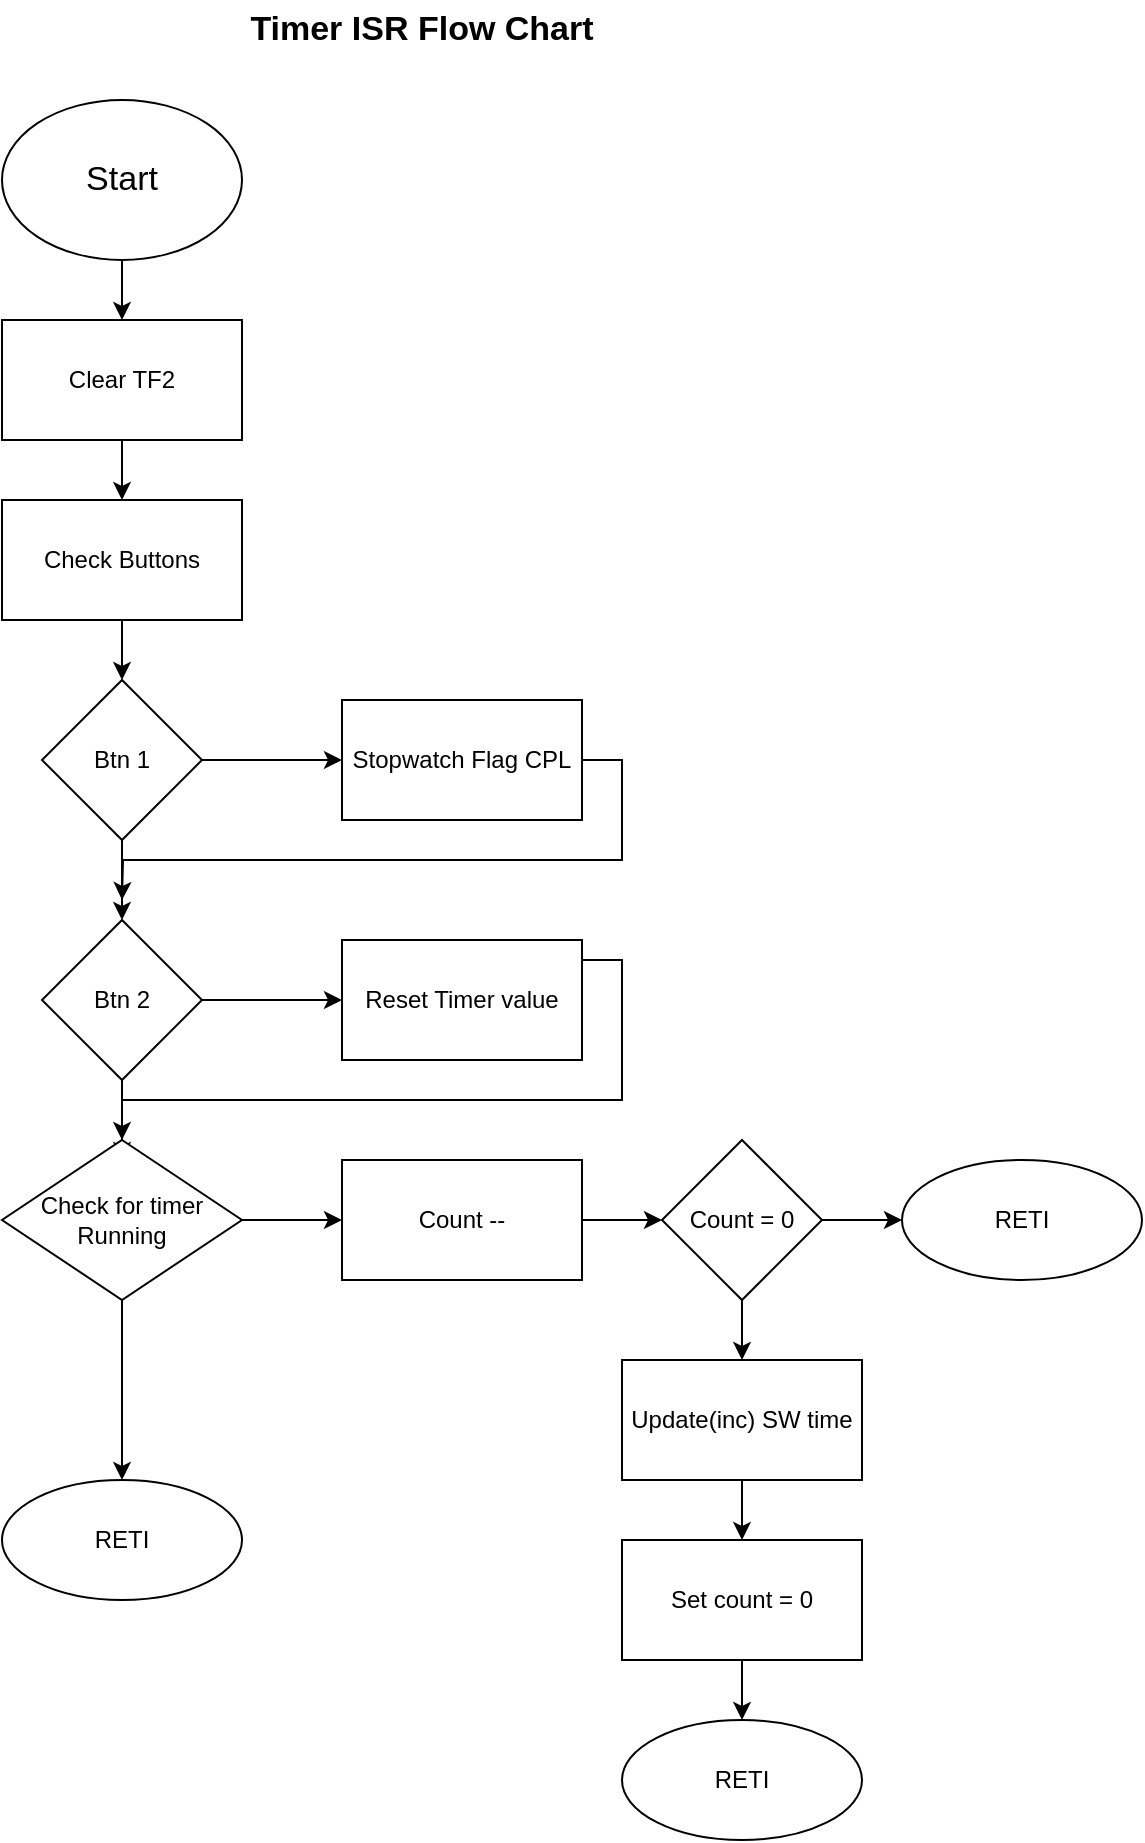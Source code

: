 <mxfile version="20.3.0" type="device"><diagram id="3wxVi28twOQC56xbCbcr" name="Page-1"><mxGraphModel dx="1422" dy="857" grid="1" gridSize="10" guides="1" tooltips="1" connect="1" arrows="1" fold="1" page="1" pageScale="1" pageWidth="1100" pageHeight="850" math="0" shadow="0"><root><mxCell id="0"/><mxCell id="1" parent="0"/><mxCell id="ZQ0iZmlol-vv8jkb5MlV-3" value="" style="edgeStyle=orthogonalEdgeStyle;rounded=0;orthogonalLoop=1;jettySize=auto;html=1;fontSize=17;" edge="1" parent="1" source="ZQ0iZmlol-vv8jkb5MlV-1" target="ZQ0iZmlol-vv8jkb5MlV-2"><mxGeometry relative="1" as="geometry"/></mxCell><mxCell id="ZQ0iZmlol-vv8jkb5MlV-1" value="&lt;font style=&quot;font-size: 17px;&quot;&gt;Start&lt;/font&gt;" style="ellipse;whiteSpace=wrap;html=1;" vertex="1" parent="1"><mxGeometry x="360" y="100" width="120" height="80" as="geometry"/></mxCell><mxCell id="ZQ0iZmlol-vv8jkb5MlV-5" value="" style="edgeStyle=orthogonalEdgeStyle;rounded=0;orthogonalLoop=1;jettySize=auto;html=1;fontSize=17;" edge="1" parent="1" source="ZQ0iZmlol-vv8jkb5MlV-2" target="ZQ0iZmlol-vv8jkb5MlV-4"><mxGeometry relative="1" as="geometry"/></mxCell><mxCell id="ZQ0iZmlol-vv8jkb5MlV-2" value="Clear TF2" style="whiteSpace=wrap;html=1;" vertex="1" parent="1"><mxGeometry x="360" y="210" width="120" height="60" as="geometry"/></mxCell><mxCell id="ZQ0iZmlol-vv8jkb5MlV-7" value="" style="edgeStyle=orthogonalEdgeStyle;rounded=0;orthogonalLoop=1;jettySize=auto;html=1;fontSize=17;" edge="1" parent="1" source="ZQ0iZmlol-vv8jkb5MlV-4" target="ZQ0iZmlol-vv8jkb5MlV-6"><mxGeometry relative="1" as="geometry"/></mxCell><mxCell id="ZQ0iZmlol-vv8jkb5MlV-4" value="Check Buttons" style="whiteSpace=wrap;html=1;" vertex="1" parent="1"><mxGeometry x="360" y="300" width="120" height="60" as="geometry"/></mxCell><mxCell id="ZQ0iZmlol-vv8jkb5MlV-9" value="" style="edgeStyle=orthogonalEdgeStyle;rounded=0;orthogonalLoop=1;jettySize=auto;html=1;fontSize=17;" edge="1" parent="1" source="ZQ0iZmlol-vv8jkb5MlV-6" target="ZQ0iZmlol-vv8jkb5MlV-8"><mxGeometry relative="1" as="geometry"/></mxCell><mxCell id="ZQ0iZmlol-vv8jkb5MlV-11" value="" style="edgeStyle=orthogonalEdgeStyle;rounded=0;orthogonalLoop=1;jettySize=auto;html=1;fontSize=17;" edge="1" parent="1" source="ZQ0iZmlol-vv8jkb5MlV-6" target="ZQ0iZmlol-vv8jkb5MlV-10"><mxGeometry relative="1" as="geometry"/></mxCell><mxCell id="ZQ0iZmlol-vv8jkb5MlV-6" value="Btn 1" style="rhombus;whiteSpace=wrap;html=1;" vertex="1" parent="1"><mxGeometry x="380" y="390" width="80" height="80" as="geometry"/></mxCell><mxCell id="ZQ0iZmlol-vv8jkb5MlV-17" style="edgeStyle=orthogonalEdgeStyle;rounded=0;orthogonalLoop=1;jettySize=auto;html=1;exitX=1;exitY=0.5;exitDx=0;exitDy=0;fontSize=17;" edge="1" parent="1" source="ZQ0iZmlol-vv8jkb5MlV-8"><mxGeometry relative="1" as="geometry"><mxPoint x="420" y="500" as="targetPoint"/></mxGeometry></mxCell><mxCell id="ZQ0iZmlol-vv8jkb5MlV-8" value="Stopwatch Flag CPL" style="whiteSpace=wrap;html=1;" vertex="1" parent="1"><mxGeometry x="530" y="400" width="120" height="60" as="geometry"/></mxCell><mxCell id="ZQ0iZmlol-vv8jkb5MlV-13" value="" style="edgeStyle=orthogonalEdgeStyle;rounded=0;orthogonalLoop=1;jettySize=auto;html=1;fontSize=17;" edge="1" parent="1" source="ZQ0iZmlol-vv8jkb5MlV-10" target="ZQ0iZmlol-vv8jkb5MlV-12"><mxGeometry relative="1" as="geometry"/></mxCell><mxCell id="ZQ0iZmlol-vv8jkb5MlV-15" value="" style="edgeStyle=orthogonalEdgeStyle;rounded=0;orthogonalLoop=1;jettySize=auto;html=1;fontSize=17;" edge="1" parent="1" source="ZQ0iZmlol-vv8jkb5MlV-10" target="ZQ0iZmlol-vv8jkb5MlV-14"><mxGeometry relative="1" as="geometry"/></mxCell><mxCell id="ZQ0iZmlol-vv8jkb5MlV-10" value="Btn 2" style="rhombus;whiteSpace=wrap;html=1;" vertex="1" parent="1"><mxGeometry x="380" y="510" width="80" height="80" as="geometry"/></mxCell><mxCell id="ZQ0iZmlol-vv8jkb5MlV-18" style="edgeStyle=orthogonalEdgeStyle;rounded=0;orthogonalLoop=1;jettySize=auto;html=1;fontSize=17;" edge="1" parent="1" source="ZQ0iZmlol-vv8jkb5MlV-12"><mxGeometry relative="1" as="geometry"><mxPoint x="420" y="630" as="targetPoint"/><Array as="points"><mxPoint x="670" y="530"/><mxPoint x="670" y="600"/><mxPoint x="420" y="600"/></Array></mxGeometry></mxCell><mxCell id="ZQ0iZmlol-vv8jkb5MlV-12" value="Reset Timer value" style="whiteSpace=wrap;html=1;" vertex="1" parent="1"><mxGeometry x="530" y="520" width="120" height="60" as="geometry"/></mxCell><mxCell id="ZQ0iZmlol-vv8jkb5MlV-20" value="" style="edgeStyle=orthogonalEdgeStyle;rounded=0;orthogonalLoop=1;jettySize=auto;html=1;fontSize=17;" edge="1" parent="1" source="ZQ0iZmlol-vv8jkb5MlV-14" target="ZQ0iZmlol-vv8jkb5MlV-19"><mxGeometry relative="1" as="geometry"/></mxCell><mxCell id="ZQ0iZmlol-vv8jkb5MlV-34" value="" style="edgeStyle=orthogonalEdgeStyle;rounded=0;orthogonalLoop=1;jettySize=auto;html=1;fontSize=17;" edge="1" parent="1" source="ZQ0iZmlol-vv8jkb5MlV-14" target="ZQ0iZmlol-vv8jkb5MlV-33"><mxGeometry relative="1" as="geometry"/></mxCell><mxCell id="ZQ0iZmlol-vv8jkb5MlV-14" value="Check for timer Running" style="rhombus;whiteSpace=wrap;html=1;" vertex="1" parent="1"><mxGeometry x="360" y="620" width="120" height="80" as="geometry"/></mxCell><mxCell id="ZQ0iZmlol-vv8jkb5MlV-24" value="" style="edgeStyle=orthogonalEdgeStyle;rounded=0;orthogonalLoop=1;jettySize=auto;html=1;fontSize=17;" edge="1" parent="1" source="ZQ0iZmlol-vv8jkb5MlV-19" target="ZQ0iZmlol-vv8jkb5MlV-23"><mxGeometry relative="1" as="geometry"/></mxCell><mxCell id="ZQ0iZmlol-vv8jkb5MlV-19" value="Count --" style="whiteSpace=wrap;html=1;" vertex="1" parent="1"><mxGeometry x="530" y="630" width="120" height="60" as="geometry"/></mxCell><mxCell id="ZQ0iZmlol-vv8jkb5MlV-26" value="" style="edgeStyle=orthogonalEdgeStyle;rounded=0;orthogonalLoop=1;jettySize=auto;html=1;fontSize=17;" edge="1" parent="1" source="ZQ0iZmlol-vv8jkb5MlV-23" target="ZQ0iZmlol-vv8jkb5MlV-25"><mxGeometry relative="1" as="geometry"/></mxCell><mxCell id="ZQ0iZmlol-vv8jkb5MlV-28" value="" style="edgeStyle=orthogonalEdgeStyle;rounded=0;orthogonalLoop=1;jettySize=auto;html=1;fontSize=17;" edge="1" parent="1" source="ZQ0iZmlol-vv8jkb5MlV-23" target="ZQ0iZmlol-vv8jkb5MlV-27"><mxGeometry relative="1" as="geometry"/></mxCell><mxCell id="ZQ0iZmlol-vv8jkb5MlV-23" value="Count = 0" style="rhombus;whiteSpace=wrap;html=1;" vertex="1" parent="1"><mxGeometry x="690" y="620" width="80" height="80" as="geometry"/></mxCell><mxCell id="ZQ0iZmlol-vv8jkb5MlV-25" value="RETI" style="ellipse;whiteSpace=wrap;html=1;" vertex="1" parent="1"><mxGeometry x="810" y="630" width="120" height="60" as="geometry"/></mxCell><mxCell id="ZQ0iZmlol-vv8jkb5MlV-30" value="" style="edgeStyle=orthogonalEdgeStyle;rounded=0;orthogonalLoop=1;jettySize=auto;html=1;fontSize=17;" edge="1" parent="1" source="ZQ0iZmlol-vv8jkb5MlV-27" target="ZQ0iZmlol-vv8jkb5MlV-29"><mxGeometry relative="1" as="geometry"/></mxCell><mxCell id="ZQ0iZmlol-vv8jkb5MlV-27" value="Update(inc) SW time" style="whiteSpace=wrap;html=1;" vertex="1" parent="1"><mxGeometry x="670" y="730" width="120" height="60" as="geometry"/></mxCell><mxCell id="ZQ0iZmlol-vv8jkb5MlV-32" value="" style="edgeStyle=orthogonalEdgeStyle;rounded=0;orthogonalLoop=1;jettySize=auto;html=1;fontSize=17;" edge="1" parent="1" source="ZQ0iZmlol-vv8jkb5MlV-29" target="ZQ0iZmlol-vv8jkb5MlV-31"><mxGeometry relative="1" as="geometry"/></mxCell><mxCell id="ZQ0iZmlol-vv8jkb5MlV-29" value="Set count = 0" style="whiteSpace=wrap;html=1;" vertex="1" parent="1"><mxGeometry x="670" y="820" width="120" height="60" as="geometry"/></mxCell><mxCell id="ZQ0iZmlol-vv8jkb5MlV-31" value="RETI" style="ellipse;whiteSpace=wrap;html=1;" vertex="1" parent="1"><mxGeometry x="670" y="910" width="120" height="60" as="geometry"/></mxCell><mxCell id="ZQ0iZmlol-vv8jkb5MlV-33" value="RETI" style="ellipse;whiteSpace=wrap;html=1;" vertex="1" parent="1"><mxGeometry x="360" y="790" width="120" height="60" as="geometry"/></mxCell><mxCell id="ZQ0iZmlol-vv8jkb5MlV-35" value="&lt;b&gt;Timer ISR Flow Chart&lt;/b&gt;" style="text;html=1;strokeColor=none;fillColor=none;align=center;verticalAlign=middle;whiteSpace=wrap;rounded=0;fontSize=17;" vertex="1" parent="1"><mxGeometry x="470" y="50" width="200" height="30" as="geometry"/></mxCell></root></mxGraphModel></diagram></mxfile>